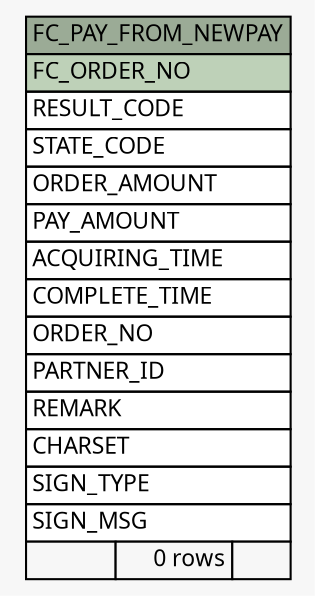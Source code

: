 // dot 2.26.0 on Linux 2.6.32-504.8.1.el6.x86_64
// SchemaSpy rev Unknown
digraph "FC_PAY_FROM_NEWPAY" {
  graph [
    rankdir="RL"
    bgcolor="#f7f7f7"
    nodesep="0.18"
    ranksep="0.46"
    fontname="Microsoft YaHei"
    fontsize="11"
  ];
  node [
    fontname="Microsoft YaHei"
    fontsize="11"
    shape="plaintext"
  ];
  edge [
    arrowsize="0.8"
  ];
  "FC_PAY_FROM_NEWPAY" [
    label=<
    <TABLE BORDER="0" CELLBORDER="1" CELLSPACING="0" BGCOLOR="#ffffff">
      <TR><TD COLSPAN="3" BGCOLOR="#9bab96" ALIGN="CENTER">FC_PAY_FROM_NEWPAY</TD></TR>
      <TR><TD PORT="FC_ORDER_NO" COLSPAN="3" BGCOLOR="#bed1b8" ALIGN="LEFT">FC_ORDER_NO</TD></TR>
      <TR><TD PORT="RESULT_CODE" COLSPAN="3" ALIGN="LEFT">RESULT_CODE</TD></TR>
      <TR><TD PORT="STATE_CODE" COLSPAN="3" ALIGN="LEFT">STATE_CODE</TD></TR>
      <TR><TD PORT="ORDER_AMOUNT" COLSPAN="3" ALIGN="LEFT">ORDER_AMOUNT</TD></TR>
      <TR><TD PORT="PAY_AMOUNT" COLSPAN="3" ALIGN="LEFT">PAY_AMOUNT</TD></TR>
      <TR><TD PORT="ACQUIRING_TIME" COLSPAN="3" ALIGN="LEFT">ACQUIRING_TIME</TD></TR>
      <TR><TD PORT="COMPLETE_TIME" COLSPAN="3" ALIGN="LEFT">COMPLETE_TIME</TD></TR>
      <TR><TD PORT="ORDER_NO" COLSPAN="3" ALIGN="LEFT">ORDER_NO</TD></TR>
      <TR><TD PORT="PARTNER_ID" COLSPAN="3" ALIGN="LEFT">PARTNER_ID</TD></TR>
      <TR><TD PORT="REMARK" COLSPAN="3" ALIGN="LEFT">REMARK</TD></TR>
      <TR><TD PORT="CHARSET" COLSPAN="3" ALIGN="LEFT">CHARSET</TD></TR>
      <TR><TD PORT="SIGN_TYPE" COLSPAN="3" ALIGN="LEFT">SIGN_TYPE</TD></TR>
      <TR><TD PORT="SIGN_MSG" COLSPAN="3" ALIGN="LEFT">SIGN_MSG</TD></TR>
      <TR><TD ALIGN="LEFT" BGCOLOR="#f7f7f7">  </TD><TD ALIGN="RIGHT" BGCOLOR="#f7f7f7">0 rows</TD><TD ALIGN="RIGHT" BGCOLOR="#f7f7f7">  </TD></TR>
    </TABLE>>
    URL="tables/FC_PAY_FROM_NEWPAY.html"
    tooltip="FC_PAY_FROM_NEWPAY"
  ];
}
